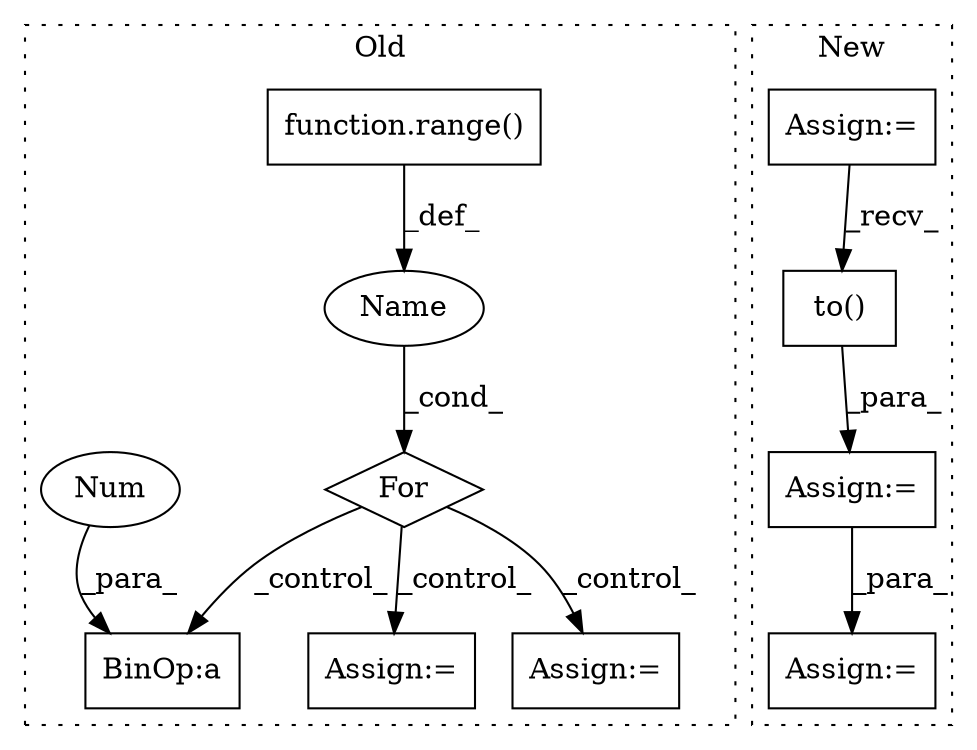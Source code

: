 digraph G {
subgraph cluster0 {
1 [label="For" a="107" s="2190,2221" l="4,14" shape="diamond"];
4 [label="Assign:=" a="68" s="2243" l="3" shape="box"];
5 [label="Name" a="87" s="2194" l="1" shape="ellipse"];
6 [label="function.range()" a="75" s="2199,2220" l="6,1" shape="box"];
7 [label="Assign:=" a="68" s="2662" l="3" shape="box"];
9 [label="BinOp:a" a="82" s="2414" l="5" shape="box"];
10 [label="Num" a="76" s="2419" l="3" shape="ellipse"];
label = "Old";
style="dotted";
}
subgraph cluster1 {
2 [label="to()" a="75" s="2103,2150" l="36,1" shape="box"];
3 [label="Assign:=" a="68" s="2284" l="3" shape="box"];
8 [label="Assign:=" a="68" s="2100" l="3" shape="box"];
11 [label="Assign:=" a="68" s="2023" l="3" shape="box"];
label = "New";
style="dotted";
}
1 -> 9 [label="_control_"];
1 -> 4 [label="_control_"];
1 -> 7 [label="_control_"];
2 -> 8 [label="_para_"];
5 -> 1 [label="_cond_"];
6 -> 5 [label="_def_"];
8 -> 3 [label="_para_"];
10 -> 9 [label="_para_"];
11 -> 2 [label="_recv_"];
}